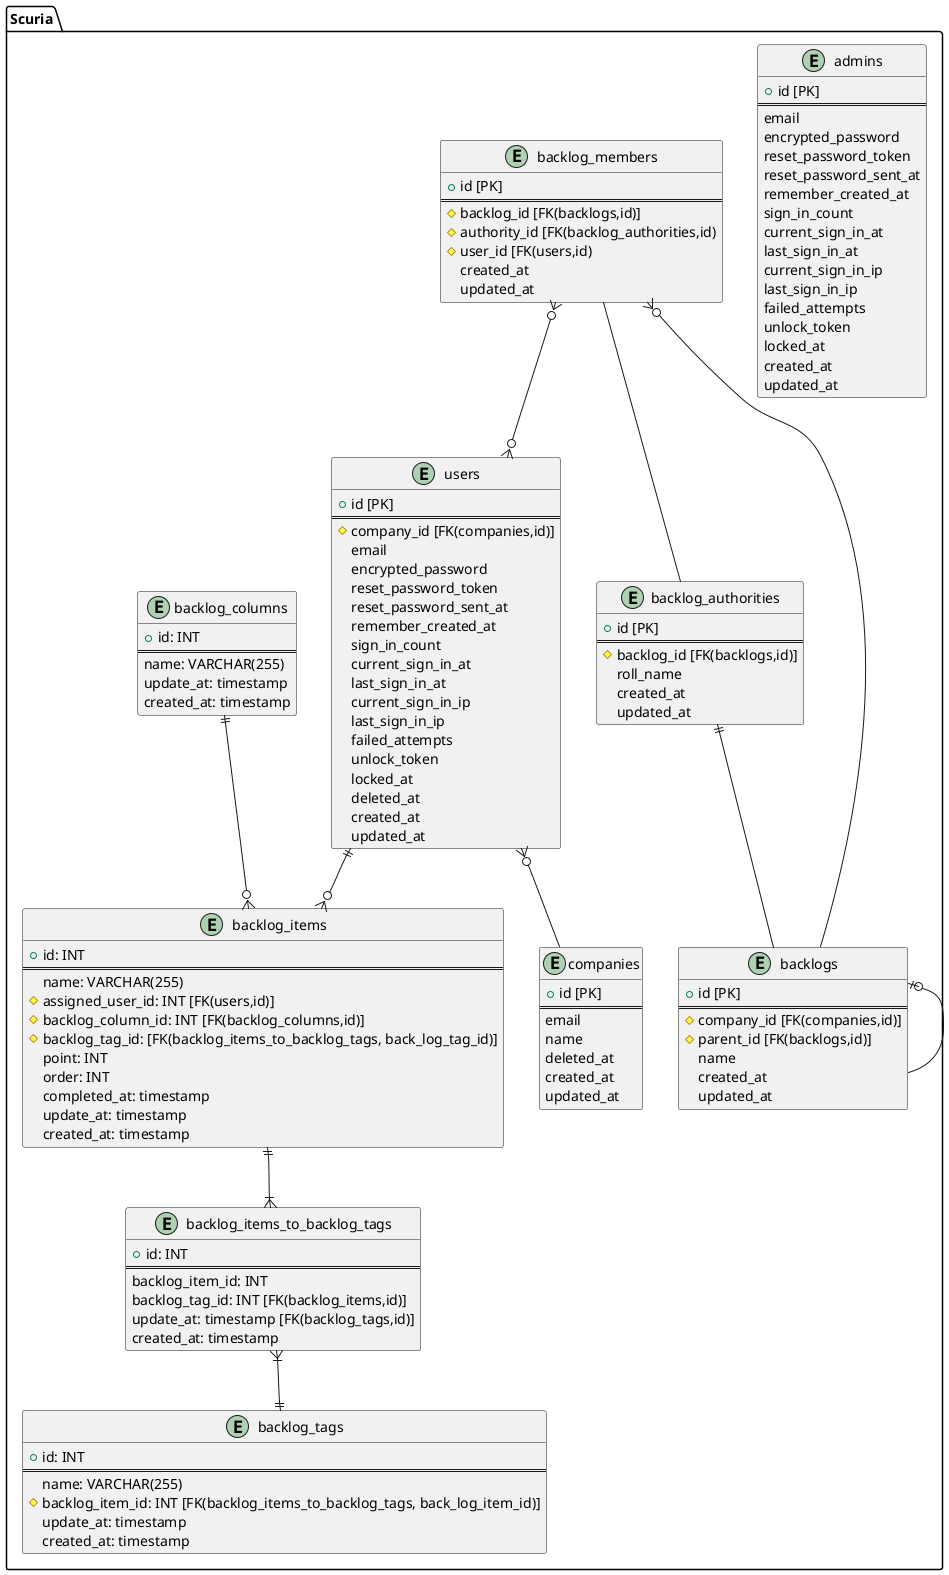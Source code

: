 @startuml

' hide the spot
' hide circle

' avoid problems with angled crows feet
' skinparam linetype ortho


package "Scuria" {
  entity "users" {
    + id [PK]
    ==
    # company_id [FK(companies,id)]
    email
    encrypted_password
    reset_password_token
    reset_password_sent_at
    remember_created_at
    sign_in_count
    current_sign_in_at
    last_sign_in_at
    current_sign_in_ip
    last_sign_in_ip
    failed_attempts
    unlock_token
    locked_at
    deleted_at
    created_at
    updated_at
  }

  entity "admins" {
    + id [PK]
    ==
    email
    encrypted_password
    reset_password_token
    reset_password_sent_at
    remember_created_at
    sign_in_count
    current_sign_in_at
    last_sign_in_at
    current_sign_in_ip
    last_sign_in_ip
    failed_attempts
    unlock_token
    locked_at
    created_at
    updated_at
  }

  entity "companies" {
    + id [PK]
    ==
    email
    name
    deleted_at
    created_at
    updated_at
  }

  entity "backlog_authorities" {
    + id [PK]
    ==
    # backlog_id [FK(backlogs,id)]
    roll_name
    created_at
    updated_at
  }

  entity "backlogs" {
    + id [PK]
    ==
    # company_id [FK(companies,id)]
    # parent_id [FK(backlogs,id)] 
    name
    created_at
    updated_at 
  }

  entity "backlog_members" {
    + id [PK]
    ==
    # backlog_id [FK(backlogs,id)]
    # authority_id [FK(backlog_authorities,id)
    # user_id [FK(users,id) 
    created_at
    updated_at
  }

  entity "backlog_columns" {
    +id: INT
    ==
    name: VARCHAR(255)
    update_at: timestamp
    created_at: timestamp
  }
  
  
  entity "backlog_items" {
    +id: INT
    ==
    name: VARCHAR(255)
    # assigned_user_id: INT [FK(users,id)]
    # backlog_column_id: INT [FK(backlog_columns,id)]
    # backlog_tag_id: [FK(backlog_items_to_backlog_tags, back_log_tag_id)]
    point: INT
    order: INT
    completed_at: timestamp
    update_at: timestamp
    created_at: timestamp
  }
  
  entity "backlog_items_to_backlog_tags" {
    +id: INT
    ==
    backlog_item_id: INT
    backlog_tag_id: INT [FK(backlog_items,id)]
    update_at: timestamp [FK(backlog_tags,id)]
    created_at: timestamp
  }
  
  entity "backlog_tags" {
    +id: INT
    ==
    name: VARCHAR(255)
    # backlog_item_id: INT [FK(backlog_items_to_backlog_tags, back_log_item_id)]
    update_at: timestamp
    created_at: timestamp
  }


  users }o-- companies
  backlog_authorities ||-- backlogs
  backlogs |o-- backlogs
  backlog_members }o-- backlogs
  backlog_members -- backlog_authorities
  backlog_members }o--o{ users

  users ||--o{ backlog_items
  
  backlog_columns ||--o{ backlog_items
  backlog_items ||--|{ backlog_items_to_backlog_tags
  backlog_items_to_backlog_tags }|--||backlog_tags

}


@enduml
